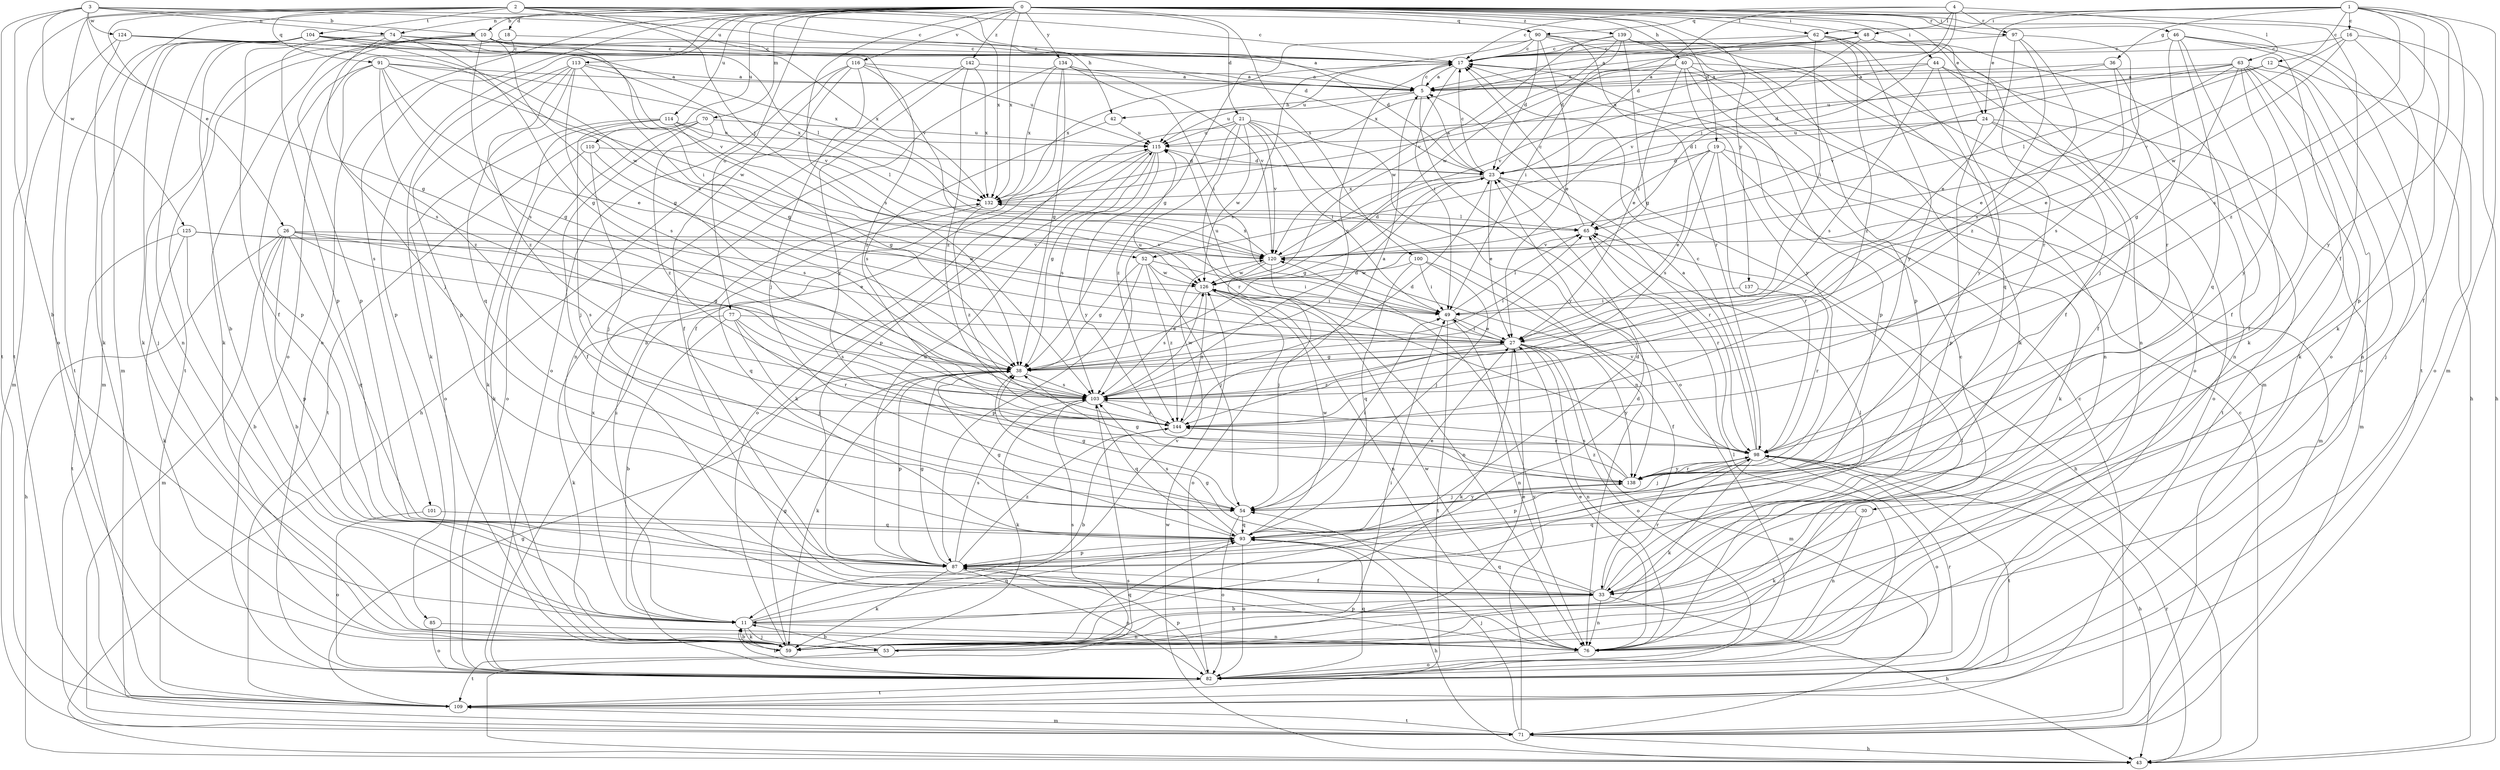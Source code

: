 strict digraph  {
0;
1;
2;
3;
4;
5;
10;
11;
12;
16;
17;
18;
19;
21;
23;
24;
26;
27;
30;
33;
36;
38;
40;
42;
43;
44;
46;
48;
49;
52;
53;
54;
59;
62;
63;
65;
70;
71;
74;
76;
77;
82;
85;
87;
90;
91;
93;
97;
98;
100;
101;
103;
104;
109;
110;
113;
114;
115;
116;
120;
124;
125;
126;
132;
134;
137;
138;
139;
142;
144;
0 -> 10  [label=b];
0 -> 18  [label=d];
0 -> 19  [label=d];
0 -> 21  [label=d];
0 -> 24  [label=e];
0 -> 30  [label=f];
0 -> 40  [label=h];
0 -> 44  [label=i];
0 -> 46  [label=i];
0 -> 48  [label=i];
0 -> 59  [label=k];
0 -> 62  [label=l];
0 -> 70  [label=m];
0 -> 74  [label=n];
0 -> 77  [label=o];
0 -> 82  [label=o];
0 -> 85  [label=p];
0 -> 97  [label=r];
0 -> 100  [label=s];
0 -> 101  [label=s];
0 -> 103  [label=s];
0 -> 110  [label=u];
0 -> 113  [label=u];
0 -> 114  [label=u];
0 -> 116  [label=v];
0 -> 132  [label=x];
0 -> 134  [label=y];
0 -> 137  [label=y];
0 -> 139  [label=z];
0 -> 142  [label=z];
1 -> 12  [label=c];
1 -> 16  [label=c];
1 -> 24  [label=e];
1 -> 33  [label=f];
1 -> 36  [label=g];
1 -> 48  [label=i];
1 -> 71  [label=m];
1 -> 90  [label=q];
1 -> 103  [label=s];
1 -> 138  [label=y];
1 -> 144  [label=z];
2 -> 17  [label=c];
2 -> 23  [label=d];
2 -> 26  [label=e];
2 -> 52  [label=j];
2 -> 71  [label=m];
2 -> 82  [label=o];
2 -> 90  [label=q];
2 -> 91  [label=q];
2 -> 104  [label=t];
2 -> 109  [label=t];
2 -> 120  [label=v];
2 -> 132  [label=x];
3 -> 10  [label=b];
3 -> 11  [label=b];
3 -> 17  [label=c];
3 -> 38  [label=g];
3 -> 42  [label=h];
3 -> 74  [label=n];
3 -> 109  [label=t];
3 -> 124  [label=w];
3 -> 125  [label=w];
4 -> 17  [label=c];
4 -> 23  [label=d];
4 -> 52  [label=j];
4 -> 62  [label=l];
4 -> 63  [label=l];
4 -> 97  [label=r];
4 -> 132  [label=x];
5 -> 17  [label=c];
5 -> 42  [label=h];
5 -> 82  [label=o];
5 -> 115  [label=u];
10 -> 17  [label=c];
10 -> 23  [label=d];
10 -> 38  [label=g];
10 -> 49  [label=i];
10 -> 53  [label=j];
10 -> 59  [label=k];
10 -> 87  [label=p];
10 -> 103  [label=s];
11 -> 23  [label=d];
11 -> 53  [label=j];
11 -> 59  [label=k];
11 -> 76  [label=n];
11 -> 93  [label=q];
11 -> 120  [label=v];
11 -> 132  [label=x];
12 -> 5  [label=a];
12 -> 53  [label=j];
12 -> 65  [label=l];
12 -> 82  [label=o];
12 -> 115  [label=u];
16 -> 17  [label=c];
16 -> 43  [label=h];
16 -> 87  [label=p];
16 -> 120  [label=v];
16 -> 126  [label=w];
17 -> 5  [label=a];
17 -> 49  [label=i];
17 -> 115  [label=u];
17 -> 132  [label=x];
18 -> 17  [label=c];
18 -> 82  [label=o];
18 -> 109  [label=t];
19 -> 23  [label=d];
19 -> 27  [label=e];
19 -> 59  [label=k];
19 -> 65  [label=l];
19 -> 71  [label=m];
19 -> 98  [label=r];
19 -> 103  [label=s];
21 -> 49  [label=i];
21 -> 76  [label=n];
21 -> 87  [label=p];
21 -> 98  [label=r];
21 -> 115  [label=u];
21 -> 120  [label=v];
21 -> 126  [label=w];
21 -> 138  [label=y];
21 -> 144  [label=z];
23 -> 5  [label=a];
23 -> 17  [label=c];
23 -> 27  [label=e];
23 -> 38  [label=g];
23 -> 43  [label=h];
23 -> 98  [label=r];
23 -> 132  [label=x];
24 -> 23  [label=d];
24 -> 71  [label=m];
24 -> 82  [label=o];
24 -> 87  [label=p];
24 -> 109  [label=t];
24 -> 115  [label=u];
26 -> 11  [label=b];
26 -> 27  [label=e];
26 -> 38  [label=g];
26 -> 43  [label=h];
26 -> 71  [label=m];
26 -> 87  [label=p];
26 -> 93  [label=q];
26 -> 103  [label=s];
26 -> 120  [label=v];
27 -> 38  [label=g];
27 -> 49  [label=i];
27 -> 59  [label=k];
27 -> 71  [label=m];
27 -> 76  [label=n];
27 -> 82  [label=o];
27 -> 115  [label=u];
27 -> 138  [label=y];
27 -> 144  [label=z];
30 -> 59  [label=k];
30 -> 76  [label=n];
30 -> 93  [label=q];
33 -> 11  [label=b];
33 -> 38  [label=g];
33 -> 43  [label=h];
33 -> 65  [label=l];
33 -> 76  [label=n];
33 -> 93  [label=q];
33 -> 98  [label=r];
36 -> 5  [label=a];
36 -> 23  [label=d];
36 -> 27  [label=e];
36 -> 103  [label=s];
38 -> 23  [label=d];
38 -> 59  [label=k];
38 -> 65  [label=l];
38 -> 87  [label=p];
38 -> 103  [label=s];
40 -> 5  [label=a];
40 -> 27  [label=e];
40 -> 76  [label=n];
40 -> 82  [label=o];
40 -> 87  [label=p];
40 -> 126  [label=w];
40 -> 138  [label=y];
42 -> 103  [label=s];
42 -> 115  [label=u];
43 -> 17  [label=c];
43 -> 98  [label=r];
43 -> 103  [label=s];
43 -> 126  [label=w];
44 -> 5  [label=a];
44 -> 33  [label=f];
44 -> 76  [label=n];
44 -> 103  [label=s];
44 -> 120  [label=v];
44 -> 138  [label=y];
46 -> 17  [label=c];
46 -> 43  [label=h];
46 -> 54  [label=j];
46 -> 59  [label=k];
46 -> 82  [label=o];
46 -> 93  [label=q];
46 -> 109  [label=t];
48 -> 5  [label=a];
48 -> 17  [label=c];
48 -> 33  [label=f];
48 -> 98  [label=r];
48 -> 120  [label=v];
48 -> 132  [label=x];
49 -> 27  [label=e];
49 -> 65  [label=l];
49 -> 76  [label=n];
49 -> 109  [label=t];
49 -> 115  [label=u];
52 -> 38  [label=g];
52 -> 49  [label=i];
52 -> 54  [label=j];
52 -> 87  [label=p];
52 -> 126  [label=w];
52 -> 144  [label=z];
53 -> 11  [label=b];
53 -> 27  [label=e];
53 -> 49  [label=i];
53 -> 103  [label=s];
53 -> 109  [label=t];
54 -> 38  [label=g];
54 -> 49  [label=i];
54 -> 82  [label=o];
54 -> 93  [label=q];
54 -> 138  [label=y];
59 -> 11  [label=b];
59 -> 38  [label=g];
59 -> 93  [label=q];
62 -> 17  [label=c];
62 -> 23  [label=d];
62 -> 49  [label=i];
62 -> 93  [label=q];
62 -> 138  [label=y];
62 -> 144  [label=z];
63 -> 5  [label=a];
63 -> 27  [label=e];
63 -> 33  [label=f];
63 -> 38  [label=g];
63 -> 59  [label=k];
63 -> 65  [label=l];
63 -> 76  [label=n];
63 -> 82  [label=o];
63 -> 120  [label=v];
63 -> 138  [label=y];
65 -> 17  [label=c];
65 -> 98  [label=r];
65 -> 120  [label=v];
70 -> 33  [label=f];
70 -> 82  [label=o];
70 -> 109  [label=t];
70 -> 115  [label=u];
70 -> 144  [label=z];
71 -> 17  [label=c];
71 -> 43  [label=h];
71 -> 54  [label=j];
71 -> 109  [label=t];
71 -> 120  [label=v];
74 -> 17  [label=c];
74 -> 33  [label=f];
74 -> 38  [label=g];
74 -> 87  [label=p];
74 -> 103  [label=s];
74 -> 132  [label=x];
76 -> 17  [label=c];
76 -> 27  [label=e];
76 -> 65  [label=l];
76 -> 82  [label=o];
76 -> 87  [label=p];
76 -> 126  [label=w];
77 -> 11  [label=b];
77 -> 27  [label=e];
77 -> 54  [label=j];
77 -> 59  [label=k];
77 -> 98  [label=r];
77 -> 103  [label=s];
82 -> 11  [label=b];
82 -> 65  [label=l];
82 -> 87  [label=p];
82 -> 93  [label=q];
82 -> 98  [label=r];
82 -> 109  [label=t];
82 -> 115  [label=u];
85 -> 76  [label=n];
85 -> 82  [label=o];
87 -> 33  [label=f];
87 -> 38  [label=g];
87 -> 59  [label=k];
87 -> 82  [label=o];
87 -> 103  [label=s];
87 -> 115  [label=u];
87 -> 144  [label=z];
90 -> 17  [label=c];
90 -> 23  [label=d];
90 -> 27  [label=e];
90 -> 38  [label=g];
90 -> 59  [label=k];
90 -> 71  [label=m];
90 -> 98  [label=r];
90 -> 103  [label=s];
91 -> 5  [label=a];
91 -> 27  [label=e];
91 -> 38  [label=g];
91 -> 54  [label=j];
91 -> 87  [label=p];
91 -> 126  [label=w];
91 -> 132  [label=x];
91 -> 144  [label=z];
93 -> 23  [label=d];
93 -> 27  [label=e];
93 -> 38  [label=g];
93 -> 43  [label=h];
93 -> 82  [label=o];
93 -> 87  [label=p];
93 -> 103  [label=s];
93 -> 126  [label=w];
97 -> 17  [label=c];
97 -> 27  [label=e];
97 -> 98  [label=r];
97 -> 103  [label=s];
97 -> 144  [label=z];
98 -> 5  [label=a];
98 -> 17  [label=c];
98 -> 43  [label=h];
98 -> 54  [label=j];
98 -> 59  [label=k];
98 -> 82  [label=o];
98 -> 87  [label=p];
98 -> 109  [label=t];
98 -> 120  [label=v];
98 -> 138  [label=y];
100 -> 33  [label=f];
100 -> 49  [label=i];
100 -> 54  [label=j];
100 -> 93  [label=q];
100 -> 126  [label=w];
101 -> 82  [label=o];
101 -> 93  [label=q];
103 -> 17  [label=c];
103 -> 23  [label=d];
103 -> 59  [label=k];
103 -> 93  [label=q];
103 -> 126  [label=w];
103 -> 144  [label=z];
104 -> 5  [label=a];
104 -> 11  [label=b];
104 -> 17  [label=c];
104 -> 27  [label=e];
104 -> 59  [label=k];
104 -> 65  [label=l];
104 -> 71  [label=m];
104 -> 76  [label=n];
104 -> 109  [label=t];
104 -> 120  [label=v];
109 -> 38  [label=g];
109 -> 71  [label=m];
110 -> 23  [label=d];
110 -> 54  [label=j];
110 -> 59  [label=k];
110 -> 103  [label=s];
113 -> 5  [label=a];
113 -> 38  [label=g];
113 -> 59  [label=k];
113 -> 87  [label=p];
113 -> 93  [label=q];
113 -> 103  [label=s];
113 -> 120  [label=v];
113 -> 144  [label=z];
114 -> 38  [label=g];
114 -> 54  [label=j];
114 -> 59  [label=k];
114 -> 65  [label=l];
114 -> 82  [label=o];
114 -> 115  [label=u];
115 -> 23  [label=d];
115 -> 38  [label=g];
115 -> 59  [label=k];
115 -> 82  [label=o];
115 -> 103  [label=s];
115 -> 138  [label=y];
116 -> 5  [label=a];
116 -> 33  [label=f];
116 -> 43  [label=h];
116 -> 54  [label=j];
116 -> 82  [label=o];
116 -> 115  [label=u];
116 -> 144  [label=z];
120 -> 23  [label=d];
120 -> 54  [label=j];
120 -> 76  [label=n];
120 -> 126  [label=w];
120 -> 132  [label=x];
124 -> 17  [label=c];
124 -> 59  [label=k];
124 -> 71  [label=m];
124 -> 126  [label=w];
124 -> 132  [label=x];
125 -> 11  [label=b];
125 -> 59  [label=k];
125 -> 109  [label=t];
125 -> 120  [label=v];
125 -> 126  [label=w];
126 -> 49  [label=i];
126 -> 76  [label=n];
126 -> 82  [label=o];
126 -> 103  [label=s];
126 -> 144  [label=z];
132 -> 65  [label=l];
132 -> 93  [label=q];
132 -> 144  [label=z];
134 -> 5  [label=a];
134 -> 11  [label=b];
134 -> 33  [label=f];
134 -> 38  [label=g];
134 -> 49  [label=i];
134 -> 120  [label=v];
134 -> 132  [label=x];
137 -> 49  [label=i];
137 -> 98  [label=r];
138 -> 38  [label=g];
138 -> 54  [label=j];
138 -> 98  [label=r];
138 -> 103  [label=s];
138 -> 144  [label=z];
139 -> 17  [label=c];
139 -> 33  [label=f];
139 -> 38  [label=g];
139 -> 49  [label=i];
139 -> 76  [label=n];
139 -> 87  [label=p];
139 -> 120  [label=v];
139 -> 126  [label=w];
142 -> 5  [label=a];
142 -> 76  [label=n];
142 -> 132  [label=x];
142 -> 138  [label=y];
142 -> 144  [label=z];
144 -> 5  [label=a];
144 -> 11  [label=b];
144 -> 98  [label=r];
}
